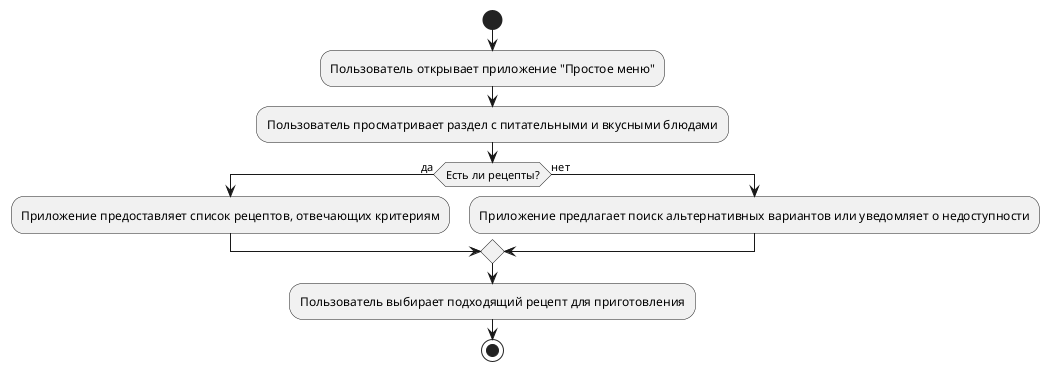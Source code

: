 @startuml
start
:Пользователь открывает приложение "Простое меню";
:Пользователь просматривает раздел с питательными и вкусными блюдами;
if (Есть ли рецепты?) then (да)
  :Приложение предоставляет список рецептов, отвечающих критериям;
else (нет)
  :Приложение предлагает поиск альтернативных вариантов или уведомляет о недоступности;
endif
:Пользователь выбирает подходящий рецепт для приготовления;
stop
@enduml